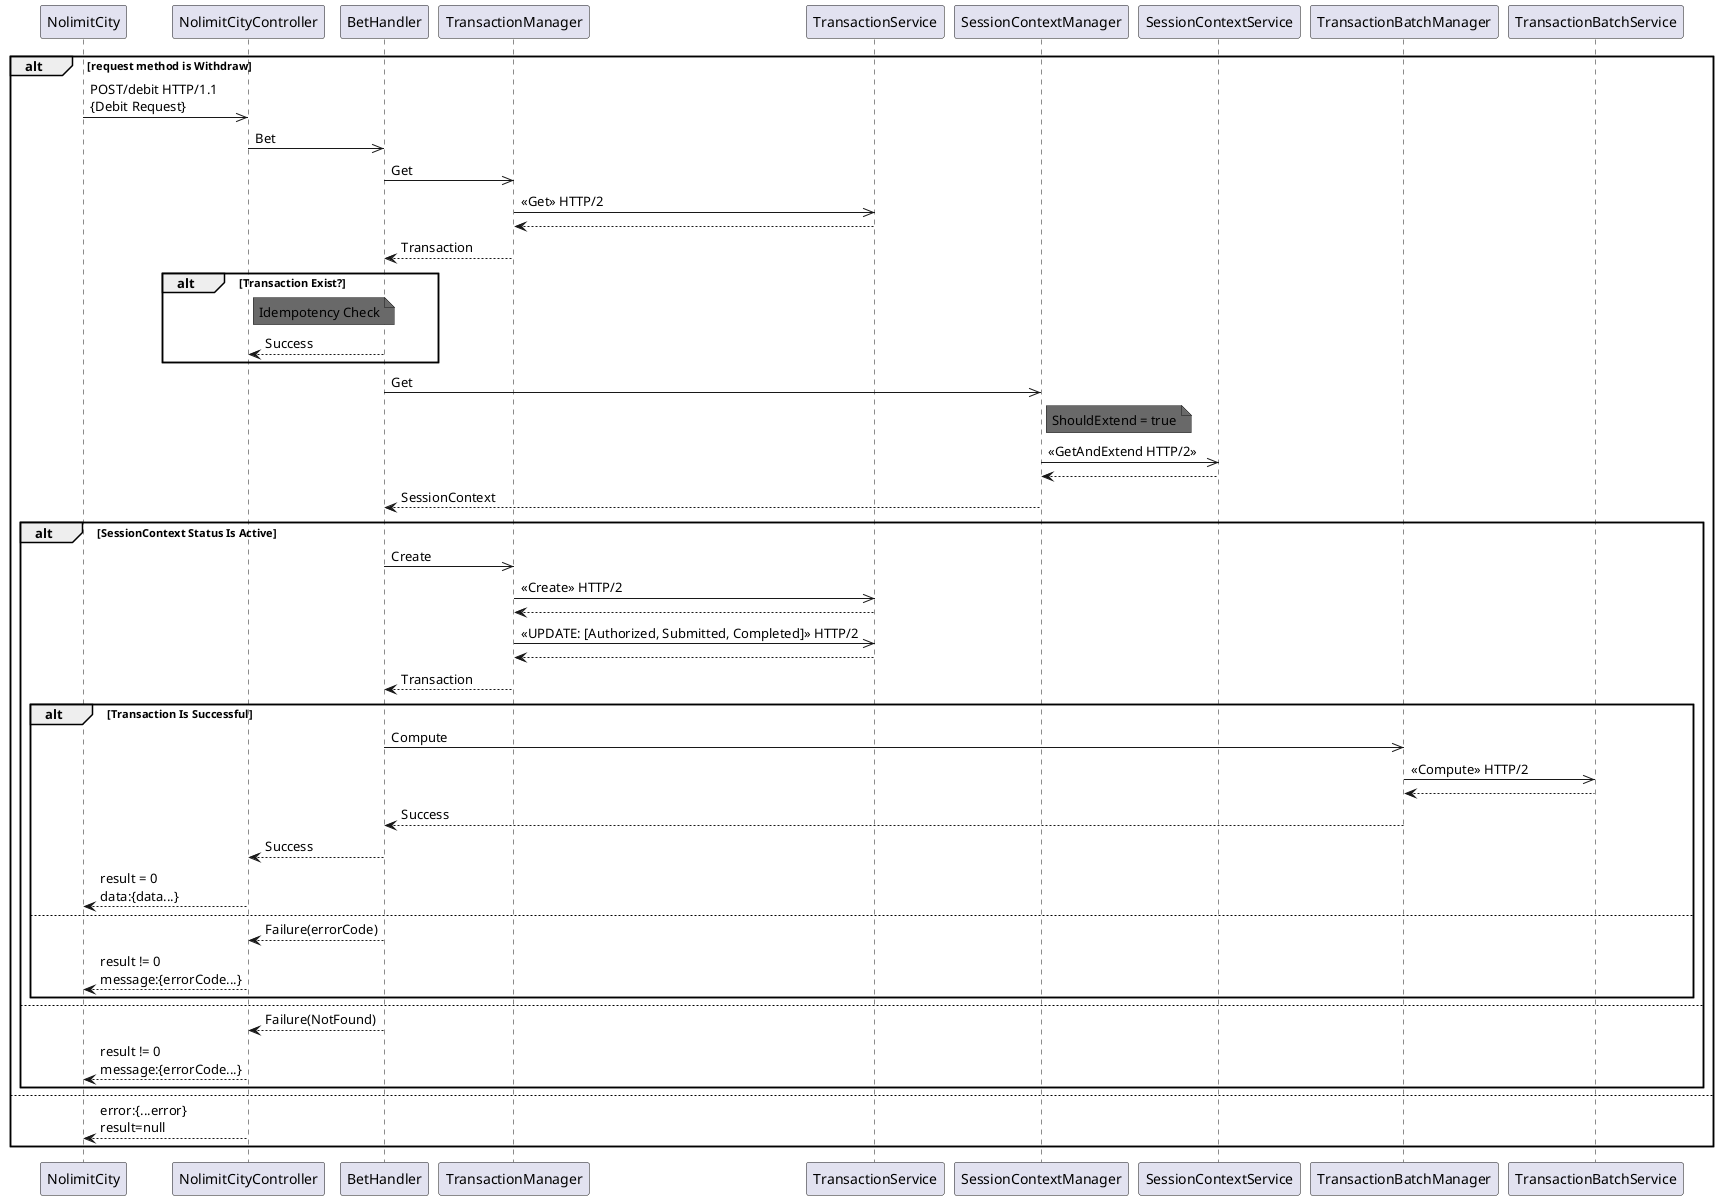 @startuml withdraw-flow

alt request method is Withdraw

    NolimitCity ->> NolimitCityController: POST/debit HTTP/1.1 \n{Debit Request}

    NolimitCityController ->> BetHandler: Bet

    BetHandler ->> TransactionManager: Get

    TransactionManager ->> TransactionService: <<Get>> HTTP/2

    TransactionService --> TransactionManager

    TransactionManager --> BetHandler: Transaction

    alt Transaction Exist?

        note right of NolimitCityController #DimGray
                Idempotency Check
        endnote
        BetHandler --> NolimitCityController: Success
    end

    BetHandler ->> SessionContextManager: Get

    note right of SessionContextManager #DimGray
        ShouldExtend = true
    endnote

    SessionContextManager ->> SessionContextService: <<GetAndExtend HTTP/2>>

    SessionContextService --> SessionContextManager

    SessionContextManager --> BetHandler: SessionContext

    alt SessionContext Status Is Active

        BetHandler ->> TransactionManager: Create

        TransactionManager ->> TransactionService: <<Create>> HTTP/2

        TransactionService --> TransactionManager

        TransactionManager ->> TransactionService: <<UPDATE: [Authorized, Submitted, Completed]>> HTTP/2

        TransactionService --> TransactionManager

        TransactionManager --> BetHandler: Transaction

        alt Transaction Is Successful
        
            BetHandler ->> TransactionBatchManager: Compute

            TransactionBatchManager ->> TransactionBatchService: <<Compute>> HTTP/2

            TransactionBatchService --> TransactionBatchManager

            TransactionBatchManager --> BetHandler: Success

            BetHandler --> NolimitCityController: Success

            NolimitCityController --> NolimitCity: result = 0\ndata:{data...}

        else

            BetHandler --> NolimitCityController: Failure(errorCode)

            NolimitCityController --> NolimitCity: result != 0\nmessage:{errorCode...}

        end

    else
        BetHandler --> NolimitCityController: Failure(NotFound)

        NolimitCityController --> NolimitCity: result != 0\nmessage:{errorCode...}

    end
    
else

    NolimitCityController --> NolimitCity: error:{...error}\nresult=null

end

@enduml